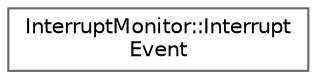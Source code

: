digraph "类继承关系图"
{
 // LATEX_PDF_SIZE
  bgcolor="transparent";
  edge [fontname=Helvetica,fontsize=10,labelfontname=Helvetica,labelfontsize=10];
  node [fontname=Helvetica,fontsize=10,shape=box,height=0.2,width=0.4];
  rankdir="LR";
  Node0 [id="Node000000",label="InterruptMonitor::Interrupt\lEvent",height=0.2,width=0.4,color="grey40", fillcolor="white", style="filled",URL="$struct_interrupt_monitor_1_1_interrupt_event.html",tooltip=" "];
}
